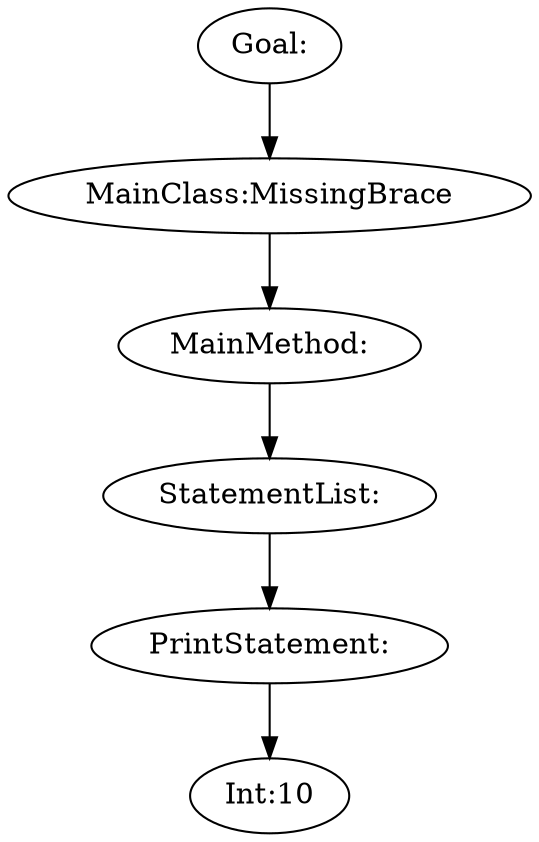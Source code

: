 digraph {
n0 [label="Goal:"];
n1 [label="MainClass:MissingBrace"];
n2 [label="MainMethod:"];
n3 [label="StatementList:"];
n4 [label="PrintStatement:"];
n5 [label="Int:10"];
n4 -> n5
n3 -> n4
n2 -> n3
n1 -> n2
n0 -> n1
}
